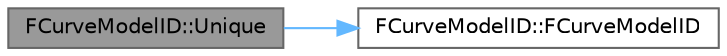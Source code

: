 digraph "FCurveModelID::Unique"
{
 // INTERACTIVE_SVG=YES
 // LATEX_PDF_SIZE
  bgcolor="transparent";
  edge [fontname=Helvetica,fontsize=10,labelfontname=Helvetica,labelfontsize=10];
  node [fontname=Helvetica,fontsize=10,shape=box,height=0.2,width=0.4];
  rankdir="LR";
  Node1 [id="Node000001",label="FCurveModelID::Unique",height=0.2,width=0.4,color="gray40", fillcolor="grey60", style="filled", fontcolor="black",tooltip="Generate a new curve model ID."];
  Node1 -> Node2 [id="edge1_Node000001_Node000002",color="steelblue1",style="solid",tooltip=" "];
  Node2 [id="Node000002",label="FCurveModelID::FCurveModelID",height=0.2,width=0.4,color="grey40", fillcolor="white", style="filled",URL="$d7/d04/structFCurveModelID.html#ab646727e51bf5652e5f42917b8711ddc",tooltip="Default constructor is needed by e.g."];
}
